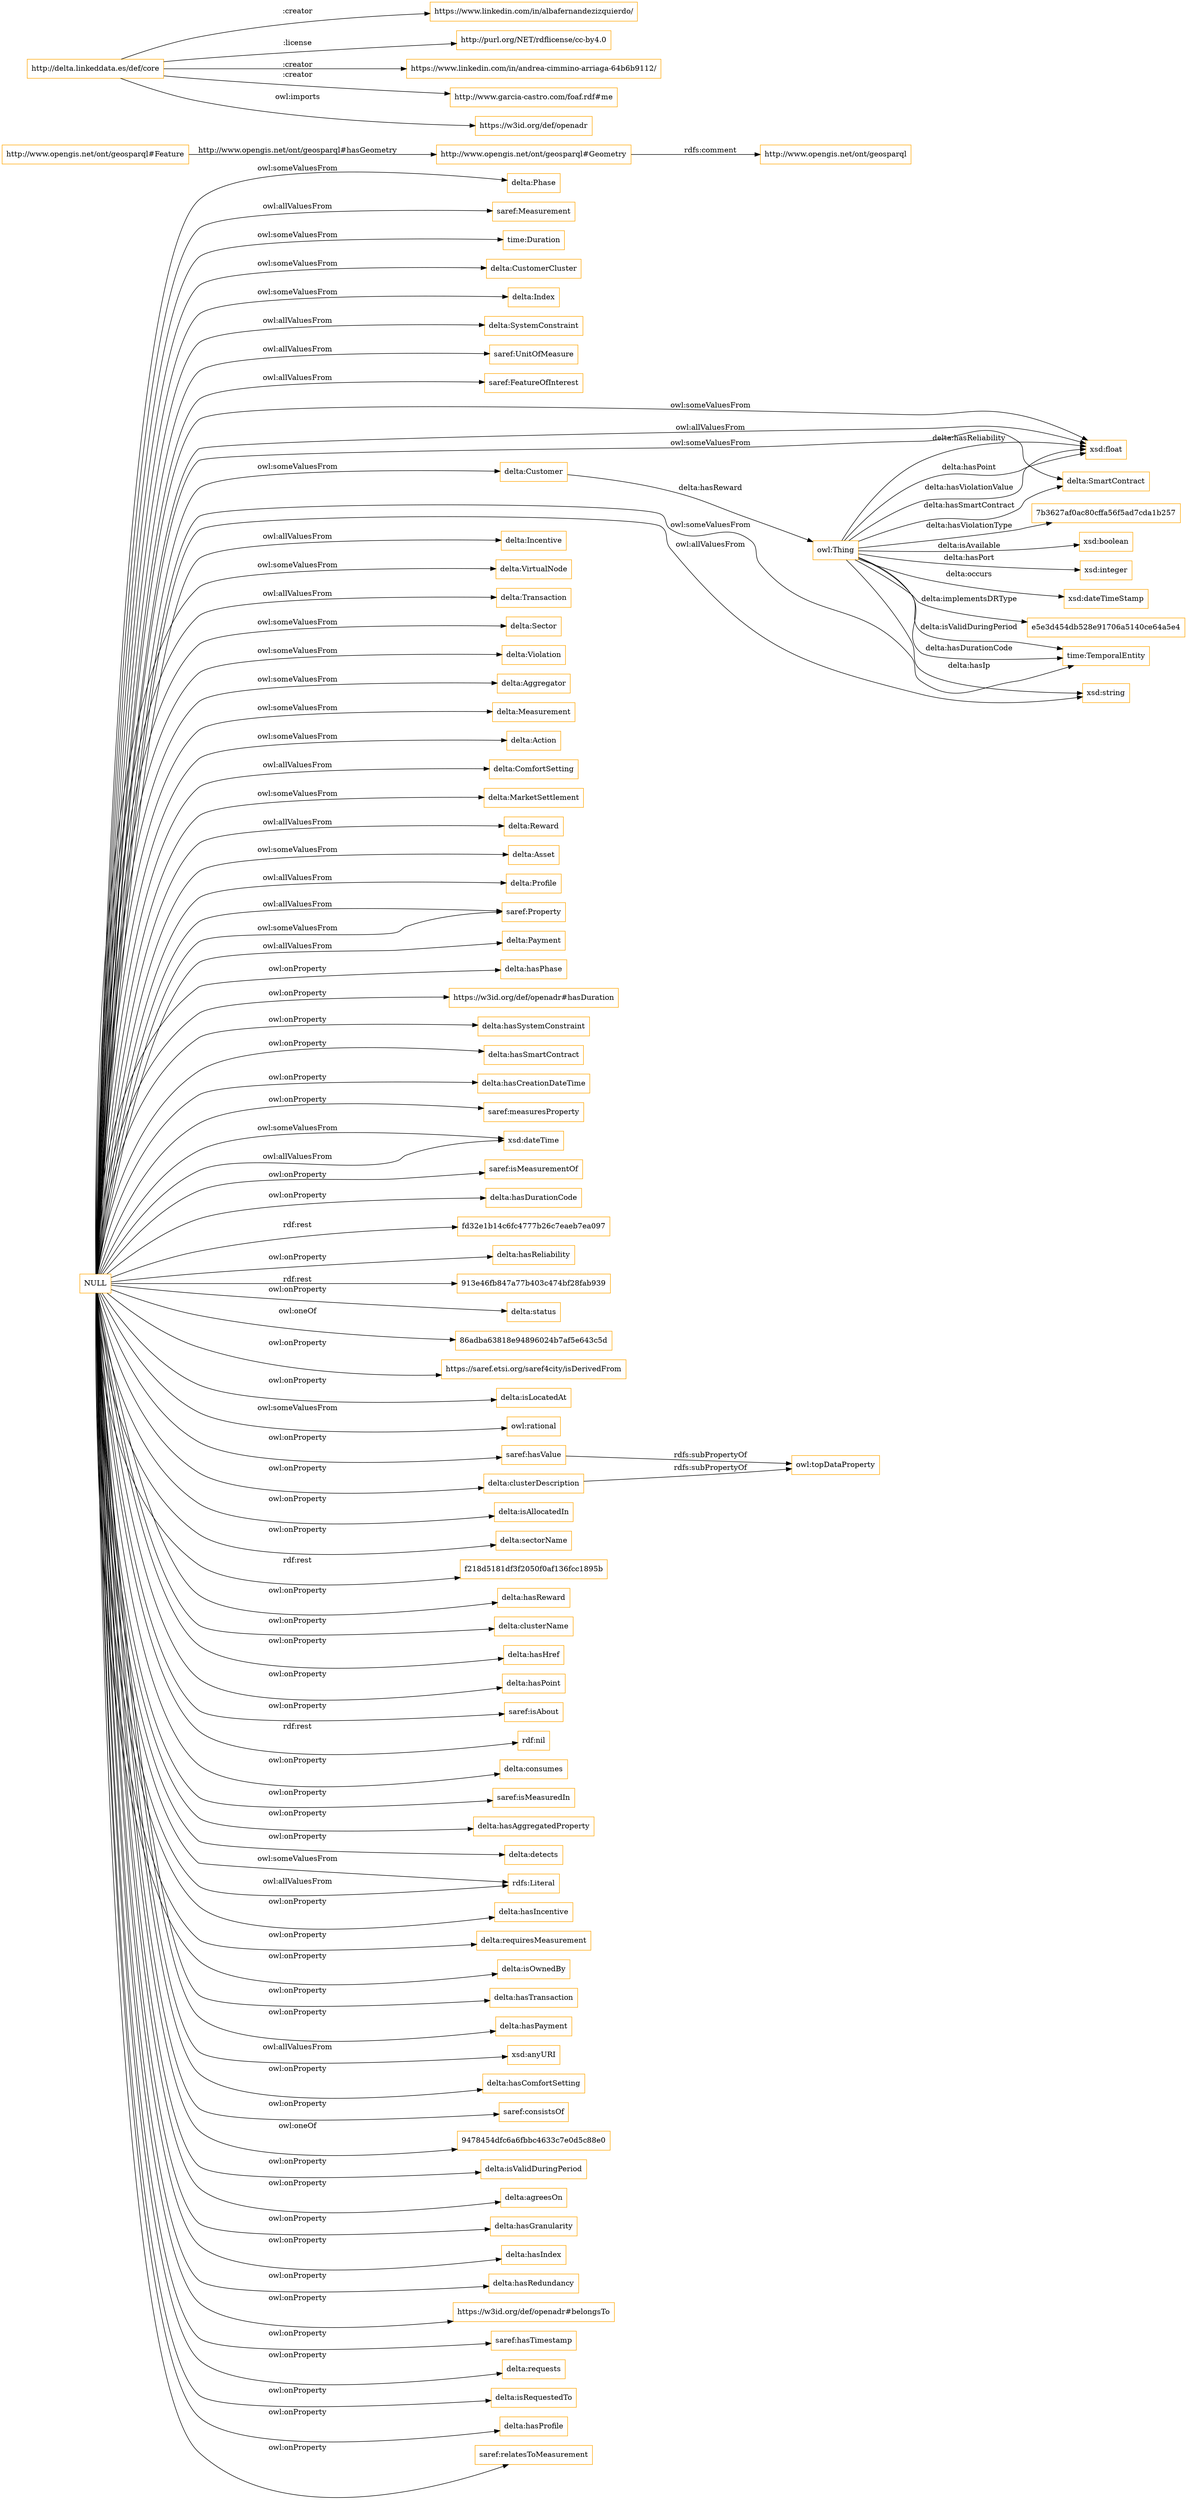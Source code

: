 digraph ar2dtool_diagram { 
rankdir=LR;
size="1501"
node [shape = rectangle, color="orange"]; "delta:Phase" "saref:Measurement" "time:Duration" "delta:CustomerCluster" "delta:Index" "delta:SystemConstraint" "saref:UnitOfMeasure" "saref:FeatureOfInterest" "delta:Customer" "delta:Incentive" "delta:VirtualNode" "delta:Transaction" "delta:Sector" "http://www.opengis.net/ont/geosparql#Geometry" "delta:Violation" "delta:Aggregator" "delta:Measurement" "delta:Action" "delta:ComfortSetting" "delta:MarketSettlement" "delta:Reward" "time:TemporalEntity" "delta:SmartContract" "delta:Asset" "http://www.opengis.net/ont/geosparql#Feature" "delta:Profile" "saref:Property" "delta:Payment" ; /*classes style*/
	"NULL" -> "delta:hasPhase" [ label = "owl:onProperty" ];
	"NULL" -> "delta:ComfortSetting" [ label = "owl:allValuesFrom" ];
	"NULL" -> "https://w3id.org/def/openadr#hasDuration" [ label = "owl:onProperty" ];
	"NULL" -> "delta:hasSystemConstraint" [ label = "owl:onProperty" ];
	"NULL" -> "delta:hasSmartContract" [ label = "owl:onProperty" ];
	"NULL" -> "delta:hasCreationDateTime" [ label = "owl:onProperty" ];
	"NULL" -> "saref:measuresProperty" [ label = "owl:onProperty" ];
	"NULL" -> "xsd:dateTime" [ label = "owl:someValuesFrom" ];
	"NULL" -> "time:TemporalEntity" [ label = "owl:someValuesFrom" ];
	"NULL" -> "saref:isMeasurementOf" [ label = "owl:onProperty" ];
	"NULL" -> "delta:hasDurationCode" [ label = "owl:onProperty" ];
	"NULL" -> "fd32e1b14c6fc4777b26c7eaeb7ea097" [ label = "rdf:rest" ];
	"NULL" -> "delta:hasReliability" [ label = "owl:onProperty" ];
	"NULL" -> "delta:Violation" [ label = "owl:someValuesFrom" ];
	"NULL" -> "913e46fb847a77b403c474bf28fab939" [ label = "rdf:rest" ];
	"NULL" -> "delta:Profile" [ label = "owl:allValuesFrom" ];
	"NULL" -> "delta:Reward" [ label = "owl:allValuesFrom" ];
	"NULL" -> "xsd:float" [ label = "owl:someValuesFrom" ];
	"NULL" -> "xsd:string" [ label = "owl:allValuesFrom" ];
	"NULL" -> "delta:Measurement" [ label = "owl:someValuesFrom" ];
	"NULL" -> "delta:status" [ label = "owl:onProperty" ];
	"NULL" -> "86adba63818e94896024b7af5e643c5d" [ label = "owl:oneOf" ];
	"NULL" -> "saref:Property" [ label = "owl:allValuesFrom" ];
	"NULL" -> "delta:Phase" [ label = "owl:someValuesFrom" ];
	"NULL" -> "https://saref.etsi.org/saref4city/isDerivedFrom" [ label = "owl:onProperty" ];
	"NULL" -> "time:Duration" [ label = "owl:someValuesFrom" ];
	"NULL" -> "delta:Action" [ label = "owl:someValuesFrom" ];
	"NULL" -> "delta:isLocatedAt" [ label = "owl:onProperty" ];
	"NULL" -> "owl:rational" [ label = "owl:someValuesFrom" ];
	"NULL" -> "saref:hasValue" [ label = "owl:onProperty" ];
	"NULL" -> "delta:isAllocatedIn" [ label = "owl:onProperty" ];
	"NULL" -> "delta:sectorName" [ label = "owl:onProperty" ];
	"NULL" -> "f218d5181df3f2050f0af136fcc1895b" [ label = "rdf:rest" ];
	"NULL" -> "saref:Measurement" [ label = "owl:allValuesFrom" ];
	"NULL" -> "delta:hasReward" [ label = "owl:onProperty" ];
	"NULL" -> "delta:clusterName" [ label = "owl:onProperty" ];
	"NULL" -> "delta:Payment" [ label = "owl:allValuesFrom" ];
	"NULL" -> "delta:hasHref" [ label = "owl:onProperty" ];
	"NULL" -> "delta:hasPoint" [ label = "owl:onProperty" ];
	"NULL" -> "saref:isAbout" [ label = "owl:onProperty" ];
	"NULL" -> "delta:Asset" [ label = "owl:someValuesFrom" ];
	"NULL" -> "delta:Aggregator" [ label = "owl:someValuesFrom" ];
	"NULL" -> "delta:Incentive" [ label = "owl:allValuesFrom" ];
	"NULL" -> "rdf:nil" [ label = "rdf:rest" ];
	"NULL" -> "delta:MarketSettlement" [ label = "owl:someValuesFrom" ];
	"NULL" -> "delta:consumes" [ label = "owl:onProperty" ];
	"NULL" -> "saref:isMeasuredIn" [ label = "owl:onProperty" ];
	"NULL" -> "delta:hasAggregatedProperty" [ label = "owl:onProperty" ];
	"NULL" -> "delta:detects" [ label = "owl:onProperty" ];
	"NULL" -> "rdfs:Literal" [ label = "owl:someValuesFrom" ];
	"NULL" -> "delta:hasIncentive" [ label = "owl:onProperty" ];
	"NULL" -> "delta:CustomerCluster" [ label = "owl:someValuesFrom" ];
	"NULL" -> "delta:Transaction" [ label = "owl:allValuesFrom" ];
	"NULL" -> "delta:Customer" [ label = "owl:someValuesFrom" ];
	"NULL" -> "delta:Index" [ label = "owl:someValuesFrom" ];
	"NULL" -> "xsd:dateTime" [ label = "owl:allValuesFrom" ];
	"NULL" -> "delta:requiresMeasurement" [ label = "owl:onProperty" ];
	"NULL" -> "delta:isOwnedBy" [ label = "owl:onProperty" ];
	"NULL" -> "delta:hasTransaction" [ label = "owl:onProperty" ];
	"NULL" -> "delta:SystemConstraint" [ label = "owl:allValuesFrom" ];
	"NULL" -> "delta:clusterDescription" [ label = "owl:onProperty" ];
	"NULL" -> "saref:Property" [ label = "owl:someValuesFrom" ];
	"NULL" -> "saref:UnitOfMeasure" [ label = "owl:allValuesFrom" ];
	"NULL" -> "delta:hasPayment" [ label = "owl:onProperty" ];
	"NULL" -> "xsd:float" [ label = "owl:allValuesFrom" ];
	"NULL" -> "xsd:anyURI" [ label = "owl:allValuesFrom" ];
	"NULL" -> "delta:hasComfortSetting" [ label = "owl:onProperty" ];
	"NULL" -> "saref:consistsOf" [ label = "owl:onProperty" ];
	"NULL" -> "9478454dfc6a6fbbc4633c7e0d5c88e0" [ label = "owl:oneOf" ];
	"NULL" -> "delta:isValidDuringPeriod" [ label = "owl:onProperty" ];
	"NULL" -> "delta:agreesOn" [ label = "owl:onProperty" ];
	"NULL" -> "delta:VirtualNode" [ label = "owl:someValuesFrom" ];
	"NULL" -> "delta:hasGranularity" [ label = "owl:onProperty" ];
	"NULL" -> "rdfs:Literal" [ label = "owl:allValuesFrom" ];
	"NULL" -> "delta:SmartContract" [ label = "owl:someValuesFrom" ];
	"NULL" -> "delta:hasIndex" [ label = "owl:onProperty" ];
	"NULL" -> "delta:Sector" [ label = "owl:someValuesFrom" ];
	"NULL" -> "delta:hasRedundancy" [ label = "owl:onProperty" ];
	"NULL" -> "https://w3id.org/def/openadr#belongsTo" [ label = "owl:onProperty" ];
	"NULL" -> "saref:hasTimestamp" [ label = "owl:onProperty" ];
	"NULL" -> "delta:requests" [ label = "owl:onProperty" ];
	"NULL" -> "delta:isRequestedTo" [ label = "owl:onProperty" ];
	"NULL" -> "saref:FeatureOfInterest" [ label = "owl:allValuesFrom" ];
	"NULL" -> "delta:hasProfile" [ label = "owl:onProperty" ];
	"NULL" -> "saref:relatesToMeasurement" [ label = "owl:onProperty" ];
	"http://delta.linkeddata.es/def/core" -> "https://www.linkedin.com/in/albafernandezizquierdo/" [ label = ":creator" ];
	"http://delta.linkeddata.es/def/core" -> "http://purl.org/NET/rdflicense/cc-by4.0" [ label = ":license" ];
	"http://delta.linkeddata.es/def/core" -> "https://www.linkedin.com/in/andrea-cimmino-arriaga-64b6b9112/" [ label = ":creator" ];
	"http://delta.linkeddata.es/def/core" -> "http://www.garcia-castro.com/foaf.rdf#me" [ label = ":creator" ];
	"http://delta.linkeddata.es/def/core" -> "https://w3id.org/def/openadr" [ label = "owl:imports" ];
	"saref:hasValue" -> "owl:topDataProperty" [ label = "rdfs:subPropertyOf" ];
	"delta:clusterDescription" -> "owl:topDataProperty" [ label = "rdfs:subPropertyOf" ];
	"http://www.opengis.net/ont/geosparql#Geometry" -> "http://www.opengis.net/ont/geosparql" [ label = "rdfs:comment" ];
	"http://www.opengis.net/ont/geosparql#Feature" -> "http://www.opengis.net/ont/geosparql#Geometry" [ label = "http://www.opengis.net/ont/geosparql#hasGeometry" ];
	"owl:Thing" -> "xsd:float" [ label = "delta:hasReliability" ];
	"owl:Thing" -> "xsd:float" [ label = "delta:hasPoint" ];
	"owl:Thing" -> "xsd:string" [ label = "delta:hasIp" ];
	"owl:Thing" -> "time:TemporalEntity" [ label = "delta:isValidDuringPeriod" ];
	"owl:Thing" -> "time:TemporalEntity" [ label = "delta:hasDurationCode" ];
	"owl:Thing" -> "7b3627af0ac80cffa56f5ad7cda1b257" [ label = "delta:hasViolationType" ];
	"owl:Thing" -> "delta:SmartContract" [ label = "delta:hasSmartContract" ];
	"owl:Thing" -> "xsd:boolean" [ label = "delta:isAvailable" ];
	"owl:Thing" -> "xsd:integer" [ label = "delta:hasPort" ];
	"owl:Thing" -> "xsd:dateTimeStamp" [ label = "delta:occurs" ];
	"owl:Thing" -> "e5e3d454db528e91706a5140ce64a5e4" [ label = "delta:implementsDRType" ];
	"delta:Customer" -> "owl:Thing" [ label = "delta:hasReward" ];
	"owl:Thing" -> "xsd:float" [ label = "delta:hasViolationValue" ];

}
